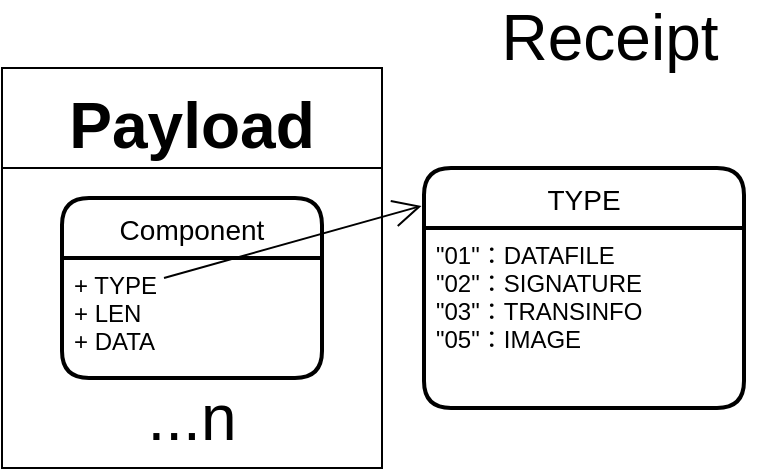 <mxfile version="16.6.4" type="github">
  <diagram id="vpXKB8i8PWC-8kQvJ1Xg" name="第 1 页">
    <mxGraphModel dx="782" dy="579" grid="1" gridSize="10" guides="1" tooltips="1" connect="1" arrows="1" fold="1" page="1" pageScale="1" pageWidth="827" pageHeight="1169" math="0" shadow="0">
      <root>
        <mxCell id="0" />
        <mxCell id="1" parent="0" />
        <mxCell id="tRD1Xg3fFsawaXqB5Y8W-1" value="&lt;font style=&quot;font-size: 32px&quot;&gt;Receipt&lt;/font&gt;" style="text;html=1;strokeColor=none;fillColor=none;align=center;verticalAlign=middle;whiteSpace=wrap;rounded=0;" vertex="1" parent="1">
          <mxGeometry x="339" y="30" width="150" height="30" as="geometry" />
        </mxCell>
        <mxCell id="tRD1Xg3fFsawaXqB5Y8W-41" value="Payload" style="swimlane;fontSize=32;startSize=50;" vertex="1" parent="1">
          <mxGeometry x="110" y="60" width="190" height="200" as="geometry" />
        </mxCell>
        <mxCell id="tRD1Xg3fFsawaXqB5Y8W-20" value="Component" style="swimlane;childLayout=stackLayout;horizontal=1;startSize=30;horizontalStack=0;rounded=1;fontSize=14;fontStyle=0;strokeWidth=2;resizeParent=0;resizeLast=1;shadow=0;dashed=0;align=center;" vertex="1" parent="tRD1Xg3fFsawaXqB5Y8W-41">
          <mxGeometry x="30" y="65" width="130" height="90" as="geometry" />
        </mxCell>
        <mxCell id="tRD1Xg3fFsawaXqB5Y8W-21" value="+ TYPE&#xa;+ LEN&#xa;+ DATA" style="align=left;strokeColor=none;fillColor=none;spacingLeft=4;fontSize=12;verticalAlign=top;resizable=0;rotatable=0;part=1;" vertex="1" parent="tRD1Xg3fFsawaXqB5Y8W-20">
          <mxGeometry y="30" width="130" height="60" as="geometry" />
        </mxCell>
        <mxCell id="tRD1Xg3fFsawaXqB5Y8W-38" value="TYPE" style="swimlane;childLayout=stackLayout;horizontal=1;startSize=30;horizontalStack=0;rounded=1;fontSize=14;fontStyle=0;strokeWidth=2;resizeParent=0;resizeLast=1;shadow=0;dashed=0;align=center;" vertex="1" parent="tRD1Xg3fFsawaXqB5Y8W-41">
          <mxGeometry x="211" y="50" width="160" height="120" as="geometry" />
        </mxCell>
        <mxCell id="tRD1Xg3fFsawaXqB5Y8W-39" value="&quot;01&quot;：DATAFILE&#xa;&quot;02&quot;：SIGNATURE&#xa;&quot;03&quot;：TRANSINFO&#xa;&quot;05&quot;：IMAGE" style="align=left;strokeColor=none;fillColor=none;spacingLeft=4;fontSize=12;verticalAlign=top;resizable=0;rotatable=0;part=1;" vertex="1" parent="tRD1Xg3fFsawaXqB5Y8W-38">
          <mxGeometry y="30" width="160" height="90" as="geometry" />
        </mxCell>
        <mxCell id="tRD1Xg3fFsawaXqB5Y8W-40" value="" style="endArrow=open;endFill=1;endSize=12;html=1;rounded=0;fontSize=32;entryX=-0.008;entryY=0.158;entryDx=0;entryDy=0;entryPerimeter=0;" edge="1" parent="tRD1Xg3fFsawaXqB5Y8W-41" target="tRD1Xg3fFsawaXqB5Y8W-38">
          <mxGeometry width="160" relative="1" as="geometry">
            <mxPoint x="81" y="105" as="sourcePoint" />
            <mxPoint x="231" y="105" as="targetPoint" />
          </mxGeometry>
        </mxCell>
        <mxCell id="tRD1Xg3fFsawaXqB5Y8W-42" value="...n" style="text;html=1;strokeColor=none;fillColor=none;align=center;verticalAlign=middle;whiteSpace=wrap;rounded=0;fontSize=32;" vertex="1" parent="tRD1Xg3fFsawaXqB5Y8W-41">
          <mxGeometry x="65" y="160" width="60" height="30" as="geometry" />
        </mxCell>
      </root>
    </mxGraphModel>
  </diagram>
</mxfile>
